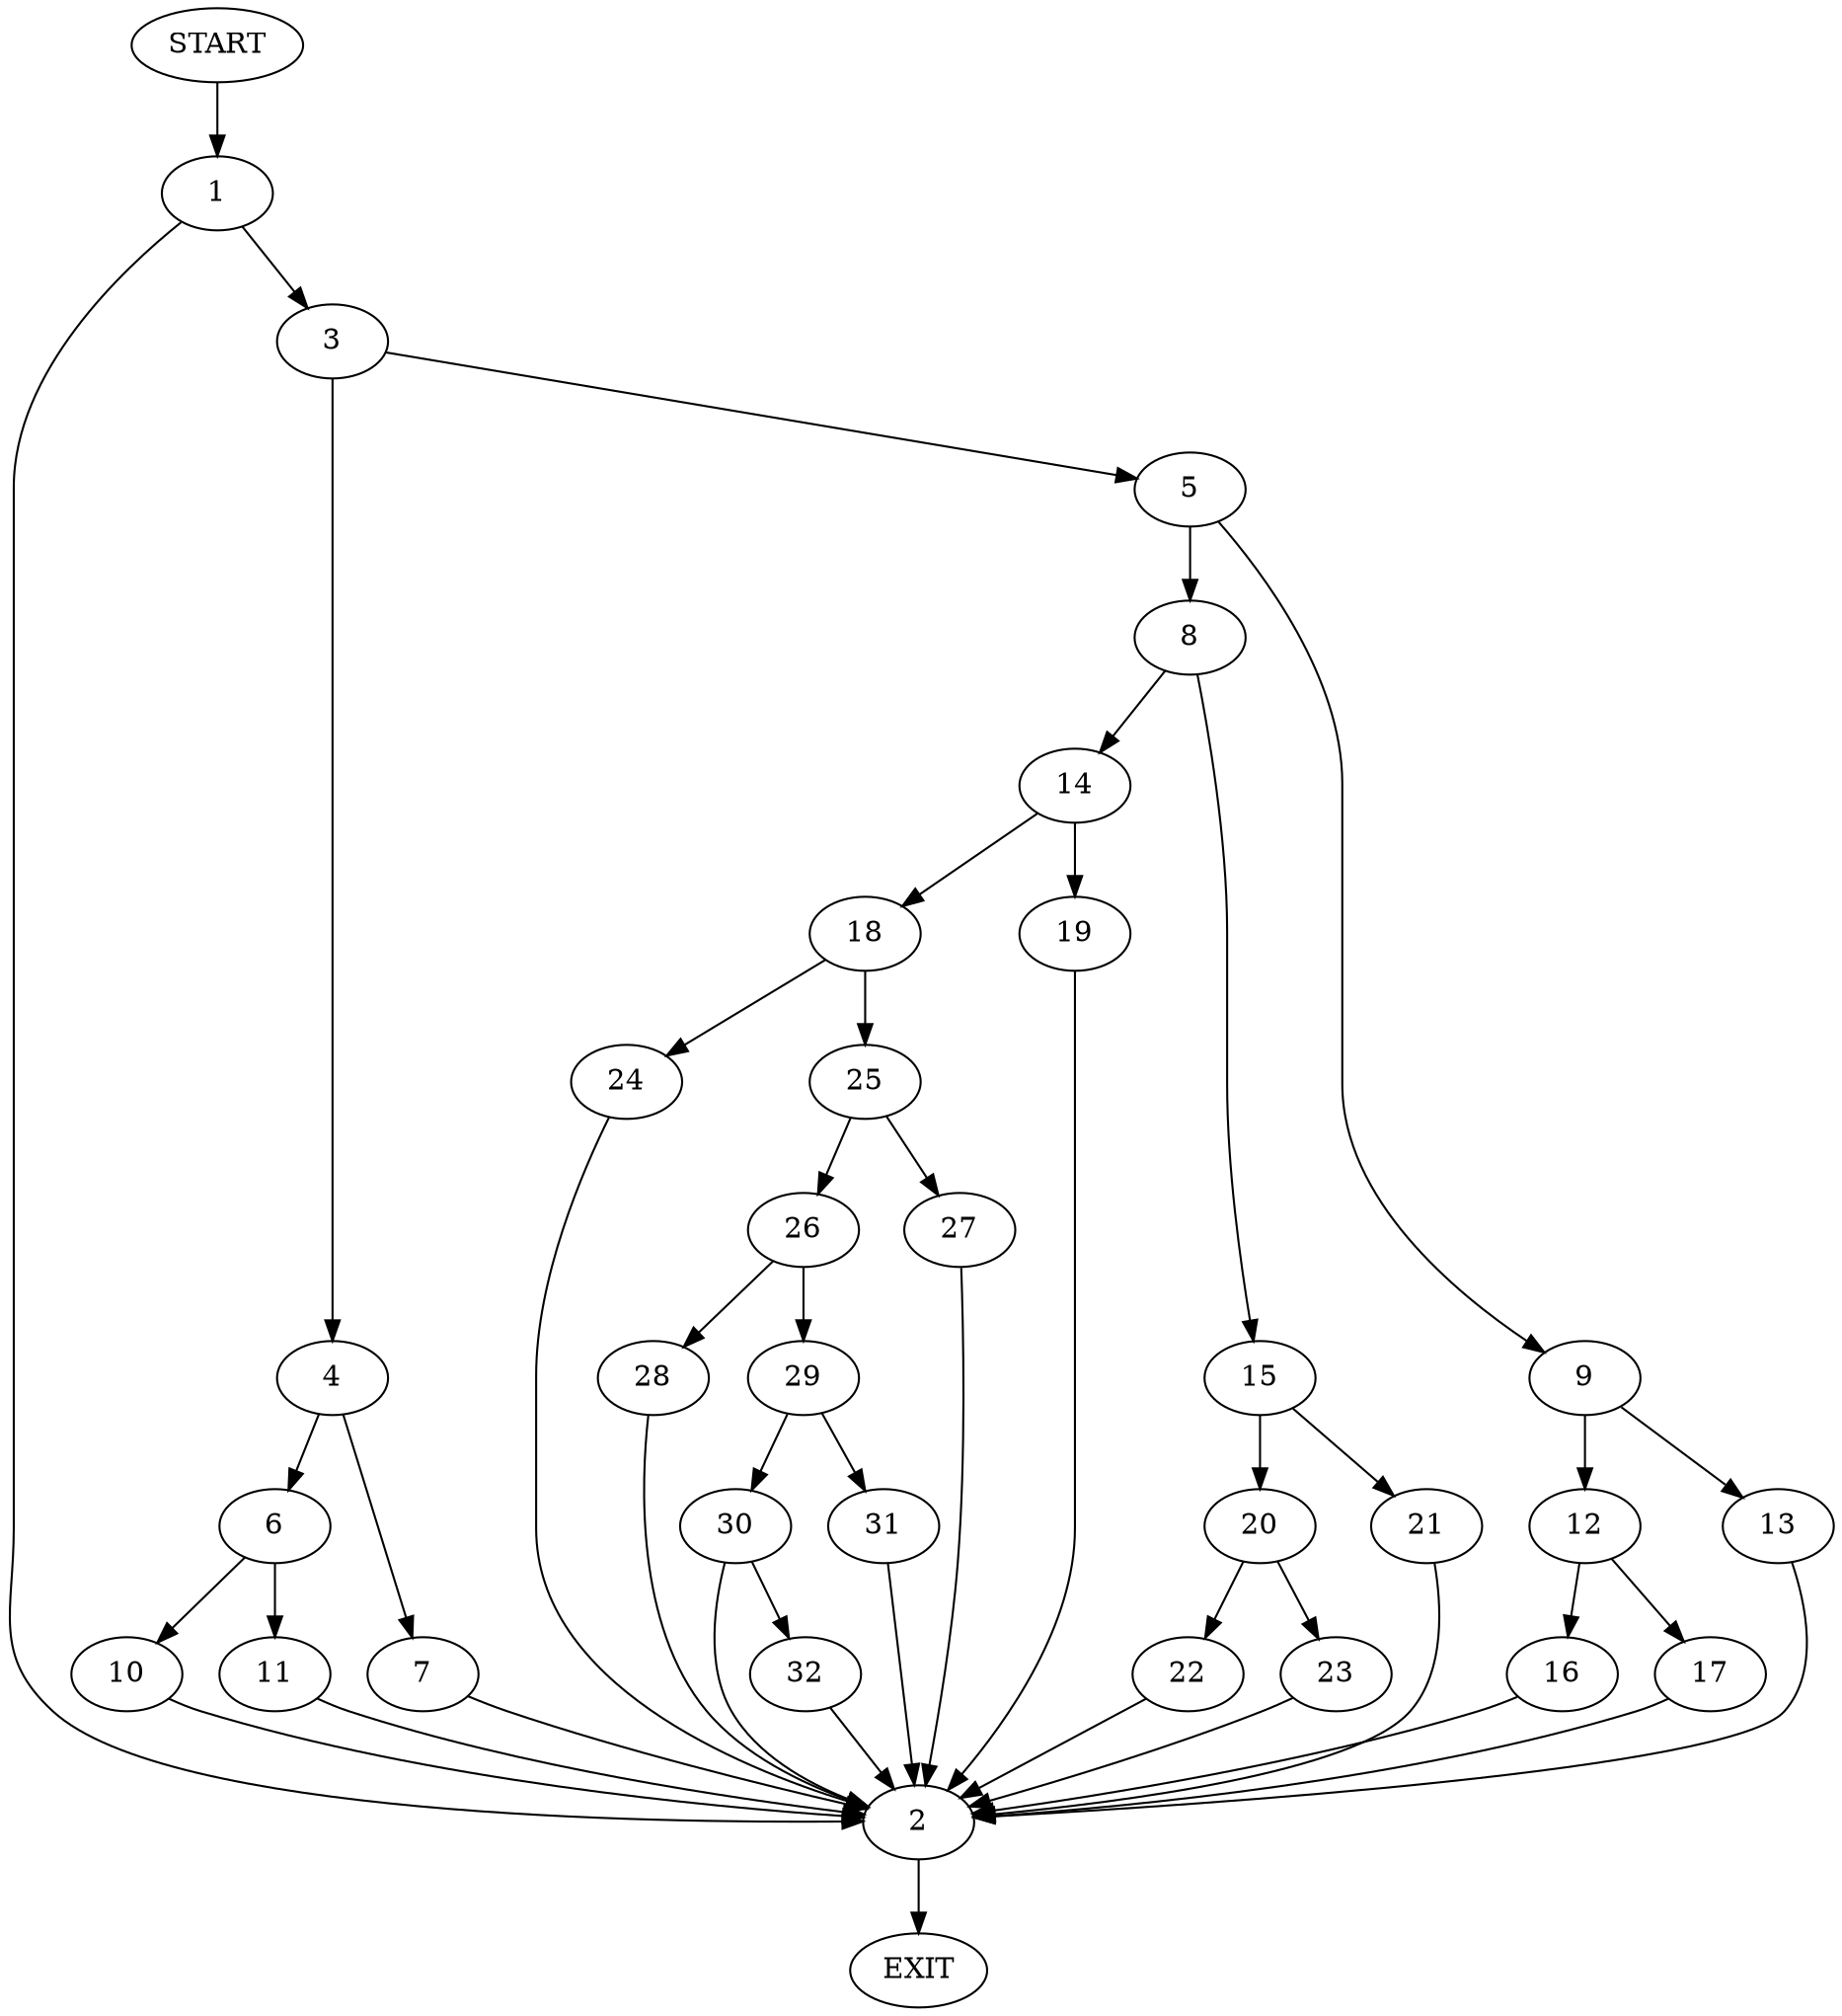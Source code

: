 digraph {
0 [label="START"]
33 [label="EXIT"]
0 -> 1
1 -> 2
1 -> 3
3 -> 4
3 -> 5
2 -> 33
4 -> 6
4 -> 7
5 -> 8
5 -> 9
6 -> 10
6 -> 11
7 -> 2
11 -> 2
10 -> 2
9 -> 12
9 -> 13
8 -> 14
8 -> 15
12 -> 16
12 -> 17
13 -> 2
17 -> 2
16 -> 2
14 -> 18
14 -> 19
15 -> 20
15 -> 21
21 -> 2
20 -> 22
20 -> 23
22 -> 2
23 -> 2
18 -> 24
18 -> 25
19 -> 2
25 -> 26
25 -> 27
24 -> 2
26 -> 28
26 -> 29
27 -> 2
28 -> 2
29 -> 30
29 -> 31
31 -> 2
30 -> 32
30 -> 2
32 -> 2
}
